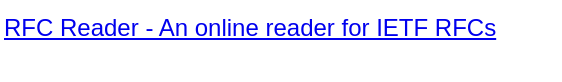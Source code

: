 <mxfile>
    <diagram id="6mMwyAAckiqrRdGJHeJx" name="Page-1">
        <mxGraphModel dx="914" dy="541" grid="1" gridSize="10" guides="1" tooltips="1" connect="1" arrows="1" fold="1" page="1" pageScale="1" pageWidth="850" pageHeight="1100" math="0" shadow="0">
            <root>
                <mxCell id="0"/>
                <mxCell id="1" parent="0"/>
                <mxCell id="14" value="&lt;a href=&quot;http://www.rfcreader.com/#rfc6749&quot;&gt;RFC Reader - An online reader for IETF RFCs&lt;/a&gt;" style="text;whiteSpace=wrap;html=1;" vertex="1" parent="1">
                    <mxGeometry x="90" y="20" width="280" height="40" as="geometry"/>
                </mxCell>
            </root>
        </mxGraphModel>
    </diagram>
</mxfile>
